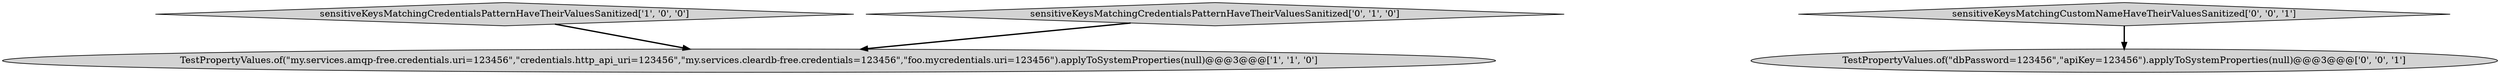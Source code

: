 digraph {
0 [style = filled, label = "sensitiveKeysMatchingCredentialsPatternHaveTheirValuesSanitized['1', '0', '0']", fillcolor = lightgray, shape = diamond image = "AAA0AAABBB1BBB"];
3 [style = filled, label = "sensitiveKeysMatchingCustomNameHaveTheirValuesSanitized['0', '0', '1']", fillcolor = lightgray, shape = diamond image = "AAA0AAABBB3BBB"];
4 [style = filled, label = "TestPropertyValues.of(\"dbPassword=123456\",\"apiKey=123456\").applyToSystemProperties(null)@@@3@@@['0', '0', '1']", fillcolor = lightgray, shape = ellipse image = "AAA0AAABBB3BBB"];
2 [style = filled, label = "sensitiveKeysMatchingCredentialsPatternHaveTheirValuesSanitized['0', '1', '0']", fillcolor = lightgray, shape = diamond image = "AAA0AAABBB2BBB"];
1 [style = filled, label = "TestPropertyValues.of(\"my.services.amqp-free.credentials.uri=123456\",\"credentials.http_api_uri=123456\",\"my.services.cleardb-free.credentials=123456\",\"foo.mycredentials.uri=123456\").applyToSystemProperties(null)@@@3@@@['1', '1', '0']", fillcolor = lightgray, shape = ellipse image = "AAA0AAABBB1BBB"];
3->4 [style = bold, label=""];
0->1 [style = bold, label=""];
2->1 [style = bold, label=""];
}
